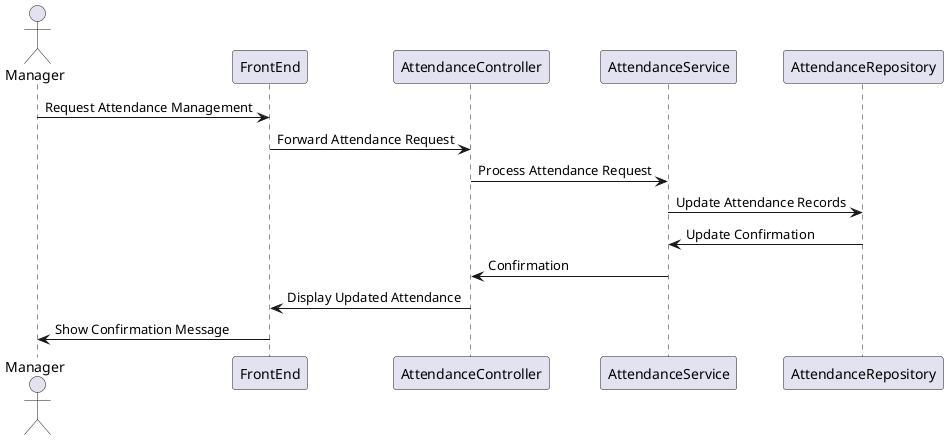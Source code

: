 @startuml

actor Manager
participant FrontEnd
participant AttendanceController
participant AttendanceService
participant AttendanceRepository

Manager -> FrontEnd: Request Attendance Management
FrontEnd -> AttendanceController: Forward Attendance Request
AttendanceController -> AttendanceService: Process Attendance Request
AttendanceService -> AttendanceRepository: Update Attendance Records
AttendanceRepository -> AttendanceService: Update Confirmation
AttendanceService -> AttendanceController: Confirmation
AttendanceController -> FrontEnd: Display Updated Attendance
FrontEnd -> Manager: Show Confirmation Message


@enduml
